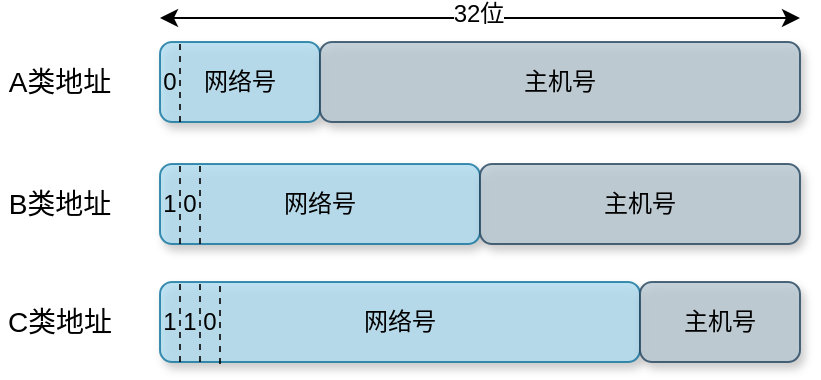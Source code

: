 <mxfile version="12.5.3" type="device" pages="7"><diagram id="oUOkNL2PF5-xgxX_FytV" name="分类的IP地址表示法"><mxGraphModel dx="1024" dy="632" grid="1" gridSize="10" guides="1" tooltips="1" connect="1" arrows="1" fold="1" page="1" pageScale="1" pageWidth="827" pageHeight="1169" math="0" shadow="0"><root><mxCell id="0"/><mxCell id="1" parent="0"/><mxCell id="DO-X5XvEf32lQHE6-SH2-2" value="网络号" style="rounded=1;whiteSpace=wrap;html=1;fillColor=#b1ddf0;strokeColor=#10739e;comic=0;glass=0;opacity=80;backgroundOutline=0;snapToPoint=0;shadow=1;" parent="1" vertex="1"><mxGeometry x="240" y="80" width="80" height="40" as="geometry"/></mxCell><mxCell id="DO-X5XvEf32lQHE6-SH2-3" value="主机号" style="rounded=1;whiteSpace=wrap;html=1;fillColor=#bac8d3;strokeColor=#23445d;comic=0;glass=0;shadow=1;opacity=80;backgroundOutline=0;snapToPoint=0;" parent="1" vertex="1"><mxGeometry x="320" y="80" width="240" height="40" as="geometry"/></mxCell><mxCell id="DO-X5XvEf32lQHE6-SH2-4" value="" style="endArrow=classic;startArrow=classic;html=1;" parent="1" edge="1"><mxGeometry width="50" height="50" relative="1" as="geometry"><mxPoint x="240" y="68" as="sourcePoint"/><mxPoint x="560" y="68" as="targetPoint"/></mxGeometry></mxCell><mxCell id="DO-X5XvEf32lQHE6-SH2-5" value="32位" style="text;html=1;align=center;verticalAlign=middle;resizable=0;points=[];labelBackgroundColor=#ffffff;" parent="DO-X5XvEf32lQHE6-SH2-4" vertex="1" connectable="0"><mxGeometry x="-0.072" y="2" relative="1" as="geometry"><mxPoint x="10" as="offset"/></mxGeometry></mxCell><mxCell id="DO-X5XvEf32lQHE6-SH2-7" value="" style="endArrow=none;html=1;entryX=0.25;entryY=0;entryDx=0;entryDy=0;exitX=0.25;exitY=1;exitDx=0;exitDy=0;dashed=1;opacity=80;backgroundOutline=0;snapToPoint=0;comic=0;shadow=0;" parent="1" edge="1"><mxGeometry width="50" height="50" relative="1" as="geometry"><mxPoint x="250" y="120" as="sourcePoint"/><mxPoint x="250" y="80" as="targetPoint"/></mxGeometry></mxCell><mxCell id="DO-X5XvEf32lQHE6-SH2-8" value="0" style="text;html=1;strokeColor=none;fillColor=none;align=center;verticalAlign=middle;whiteSpace=wrap;rounded=0;opacity=80;backgroundOutline=0;snapToPoint=0;comic=0;shadow=1;" parent="1" vertex="1"><mxGeometry x="240" y="90" width="10" height="20" as="geometry"/></mxCell><mxCell id="DO-X5XvEf32lQHE6-SH2-10" value="&lt;font style=&quot;font-size: 14px&quot;&gt;A类地址&lt;/font&gt;" style="text;html=1;strokeColor=none;fillColor=none;align=center;verticalAlign=middle;whiteSpace=wrap;rounded=0;opacity=80;" parent="1" vertex="1"><mxGeometry x="160" y="85" width="60" height="30" as="geometry"/></mxCell><mxCell id="DO-X5XvEf32lQHE6-SH2-11" value="网络号" style="rounded=1;whiteSpace=wrap;html=1;fillColor=#b1ddf0;strokeColor=#10739e;opacity=80;backgroundOutline=0;snapToPoint=0;comic=0;shadow=1;" parent="1" vertex="1"><mxGeometry x="240" y="141" width="160" height="40" as="geometry"/></mxCell><mxCell id="DO-X5XvEf32lQHE6-SH2-12" value="主机号" style="rounded=1;whiteSpace=wrap;html=1;fillColor=#bac8d3;strokeColor=#23445d;opacity=80;backgroundOutline=0;snapToPoint=0;comic=0;shadow=1;" parent="1" vertex="1"><mxGeometry x="400" y="141" width="160" height="40" as="geometry"/></mxCell><mxCell id="DO-X5XvEf32lQHE6-SH2-13" value="" style="endArrow=none;html=1;entryX=0.25;entryY=0;entryDx=0;entryDy=0;exitX=0.25;exitY=1;exitDx=0;exitDy=0;dashed=1;opacity=80;backgroundOutline=0;snapToPoint=0;comic=0;shadow=0;" parent="1" edge="1"><mxGeometry width="50" height="50" relative="1" as="geometry"><mxPoint x="250" y="181" as="sourcePoint"/><mxPoint x="250" y="141" as="targetPoint"/></mxGeometry></mxCell><mxCell id="DO-X5XvEf32lQHE6-SH2-14" value="0" style="text;html=1;strokeColor=none;fillColor=none;align=center;verticalAlign=middle;whiteSpace=wrap;rounded=0;opacity=80;backgroundOutline=0;snapToPoint=0;comic=0;shadow=1;" parent="1" vertex="1"><mxGeometry x="250" y="151" width="10" height="20" as="geometry"/></mxCell><mxCell id="DO-X5XvEf32lQHE6-SH2-15" value="&lt;font style=&quot;font-size: 14px&quot;&gt;B类地址&lt;/font&gt;" style="text;html=1;strokeColor=none;fillColor=none;align=center;verticalAlign=middle;whiteSpace=wrap;rounded=0;opacity=80;" parent="1" vertex="1"><mxGeometry x="160" y="146" width="60" height="30" as="geometry"/></mxCell><mxCell id="DO-X5XvEf32lQHE6-SH2-18" value="" style="endArrow=none;html=1;dashed=1;opacity=80;backgroundOutline=0;snapToPoint=0;comic=0;shadow=0;" parent="1" edge="1"><mxGeometry width="50" height="50" relative="1" as="geometry"><mxPoint x="260" y="181" as="sourcePoint"/><mxPoint x="260" y="141" as="targetPoint"/><Array as="points"><mxPoint x="260" y="141"/></Array></mxGeometry></mxCell><mxCell id="DO-X5XvEf32lQHE6-SH2-21" value="1" style="text;html=1;strokeColor=none;fillColor=none;align=center;verticalAlign=middle;whiteSpace=wrap;rounded=0;opacity=80;backgroundOutline=0;snapToPoint=0;comic=0;shadow=1;" parent="1" vertex="1"><mxGeometry x="240" y="151" width="10" height="20" as="geometry"/></mxCell><mxCell id="DO-X5XvEf32lQHE6-SH2-26" value="网络号" style="rounded=1;whiteSpace=wrap;html=1;fillColor=#b1ddf0;strokeColor=#10739e;opacity=80;backgroundOutline=0;snapToPoint=0;comic=0;shadow=1;" parent="1" vertex="1"><mxGeometry x="240" y="200" width="240" height="40" as="geometry"/></mxCell><mxCell id="DO-X5XvEf32lQHE6-SH2-27" value="主机号" style="rounded=1;whiteSpace=wrap;html=1;fillColor=#bac8d3;strokeColor=#23445d;opacity=80;backgroundOutline=0;snapToPoint=0;comic=0;shadow=1;" parent="1" vertex="1"><mxGeometry x="480" y="200" width="80" height="40" as="geometry"/></mxCell><mxCell id="DO-X5XvEf32lQHE6-SH2-28" value="" style="endArrow=none;html=1;entryX=0.25;entryY=0;entryDx=0;entryDy=0;exitX=0.25;exitY=1;exitDx=0;exitDy=0;dashed=1;opacity=80;backgroundOutline=0;snapToPoint=0;comic=0;shadow=0;" parent="1" edge="1"><mxGeometry width="50" height="50" relative="1" as="geometry"><mxPoint x="250" y="240" as="sourcePoint"/><mxPoint x="250" y="200" as="targetPoint"/></mxGeometry></mxCell><mxCell id="DO-X5XvEf32lQHE6-SH2-29" value="0" style="text;html=1;strokeColor=none;fillColor=none;align=center;verticalAlign=middle;whiteSpace=wrap;rounded=0;opacity=80;backgroundOutline=0;snapToPoint=0;comic=0;shadow=1;" parent="1" vertex="1"><mxGeometry x="260" y="210" width="10" height="20" as="geometry"/></mxCell><mxCell id="DO-X5XvEf32lQHE6-SH2-30" value="&lt;font style=&quot;font-size: 14px&quot;&gt;C类地址&lt;/font&gt;" style="text;html=1;strokeColor=none;fillColor=none;align=center;verticalAlign=middle;whiteSpace=wrap;rounded=0;opacity=80;" parent="1" vertex="1"><mxGeometry x="160" y="205" width="60" height="30" as="geometry"/></mxCell><mxCell id="DO-X5XvEf32lQHE6-SH2-31" value="" style="endArrow=none;html=1;dashed=1;opacity=80;backgroundOutline=0;snapToPoint=0;comic=0;shadow=0;" parent="1" edge="1"><mxGeometry width="50" height="50" relative="1" as="geometry"><mxPoint x="260" y="240" as="sourcePoint"/><mxPoint x="260" y="200" as="targetPoint"/><Array as="points"><mxPoint x="260" y="200"/></Array></mxGeometry></mxCell><mxCell id="DO-X5XvEf32lQHE6-SH2-32" value="1" style="text;html=1;strokeColor=none;fillColor=none;align=center;verticalAlign=middle;whiteSpace=wrap;rounded=0;opacity=80;backgroundOutline=0;snapToPoint=0;comic=0;shadow=1;" parent="1" vertex="1"><mxGeometry x="240" y="210" width="10" height="20" as="geometry"/></mxCell><mxCell id="DO-X5XvEf32lQHE6-SH2-36" value="" style="endArrow=none;html=1;dashed=1;opacity=80;backgroundOutline=0;snapToPoint=0;comic=0;shadow=0;" parent="1" edge="1"><mxGeometry width="50" height="50" relative="1" as="geometry"><mxPoint x="270" y="241" as="sourcePoint"/><mxPoint x="270" y="201" as="targetPoint"/><Array as="points"><mxPoint x="270" y="201"/></Array></mxGeometry></mxCell><mxCell id="DO-X5XvEf32lQHE6-SH2-38" value="1" style="text;html=1;strokeColor=none;fillColor=none;align=center;verticalAlign=middle;whiteSpace=wrap;rounded=0;opacity=80;backgroundOutline=0;snapToPoint=0;comic=0;shadow=1;" parent="1" vertex="1"><mxGeometry x="250" y="210" width="10" height="20" as="geometry"/></mxCell></root></mxGraphModel></diagram><diagram id="fsANjnfKZYfr2Uc7CV9_" name="点分十进制"><mxGraphModel dx="1038" dy="647" grid="1" gridSize="10" guides="1" tooltips="1" connect="1" arrows="1" fold="1" page="1" pageScale="1" pageWidth="827" pageHeight="1169" math="0" shadow="0"><root><mxCell id="ni8KAxHxFP4oDaKUi0_8-0"/><mxCell id="ni8KAxHxFP4oDaKUi0_8-1" parent="ni8KAxHxFP4oDaKUi0_8-0"/><mxCell id="ni8KAxHxFP4oDaKUi0_8-2" value="" style="rounded=1;whiteSpace=wrap;html=1;shadow=1;glass=0;comic=0;strokeColor=none;fillColor=#35D4A4;opacity=80;" parent="ni8KAxHxFP4oDaKUi0_8-1" vertex="1"><mxGeometry x="240" y="80" width="320" height="40" as="geometry"/></mxCell><mxCell id="ni8KAxHxFP4oDaKUi0_8-3" value="&lt;div&gt;&lt;span&gt;&lt;font style=&quot;font-size: 18px&quot;&gt;10000000000010110000001100011111&lt;/font&gt;&lt;/span&gt;&lt;/div&gt;" style="text;html=1;strokeColor=none;fillColor=none;align=center;verticalAlign=middle;whiteSpace=wrap;rounded=0;shadow=1;glass=0;comic=0;opacity=80;" parent="ni8KAxHxFP4oDaKUi0_8-1" vertex="1"><mxGeometry x="245" y="90" width="310" height="20" as="geometry"/></mxCell><mxCell id="ni8KAxHxFP4oDaKUi0_8-6" value="" style="rounded=1;whiteSpace=wrap;html=1;shadow=1;glass=0;comic=0;strokeColor=none;fillColor=#b1ddf0;opacity=80;" parent="ni8KAxHxFP4oDaKUi0_8-1" vertex="1"><mxGeometry x="240" y="140" width="80" height="40" as="geometry"/></mxCell><mxCell id="ni8KAxHxFP4oDaKUi0_8-7" value="" style="rounded=1;whiteSpace=wrap;html=1;shadow=1;glass=0;comic=0;strokeColor=none;fillColor=#b1ddf0;opacity=80;" parent="ni8KAxHxFP4oDaKUi0_8-1" vertex="1"><mxGeometry x="320" y="140" width="80" height="40" as="geometry"/></mxCell><mxCell id="ni8KAxHxFP4oDaKUi0_8-8" value="" style="rounded=1;whiteSpace=wrap;html=1;shadow=1;glass=0;comic=0;strokeColor=none;fillColor=#b1ddf0;opacity=80;" parent="ni8KAxHxFP4oDaKUi0_8-1" vertex="1"><mxGeometry x="400" y="140" width="80" height="40" as="geometry"/></mxCell><mxCell id="ni8KAxHxFP4oDaKUi0_8-9" value="" style="rounded=1;whiteSpace=wrap;html=1;shadow=1;glass=0;comic=0;strokeColor=none;fillColor=#b1ddf0;opacity=80;" parent="ni8KAxHxFP4oDaKUi0_8-1" vertex="1"><mxGeometry x="480" y="140" width="80" height="40" as="geometry"/></mxCell><mxCell id="ni8KAxHxFP4oDaKUi0_8-10" value="&lt;div&gt;&lt;span&gt;&lt;font style=&quot;font-size: 18px&quot;&gt;10000000&lt;/font&gt;&lt;/span&gt;&lt;/div&gt;" style="text;html=1;strokeColor=none;fillColor=none;align=center;verticalAlign=middle;whiteSpace=wrap;rounded=0;shadow=1;glass=0;comic=0;opacity=80;" parent="ni8KAxHxFP4oDaKUi0_8-1" vertex="1"><mxGeometry x="240" y="150" width="80" height="20" as="geometry"/></mxCell><mxCell id="ni8KAxHxFP4oDaKUi0_8-11" value="&lt;div&gt;&lt;span&gt;&lt;font style=&quot;font-size: 18px&quot;&gt;00000011&lt;/font&gt;&lt;/span&gt;&lt;/div&gt;" style="text;html=1;strokeColor=none;fillColor=none;align=center;verticalAlign=middle;whiteSpace=wrap;rounded=0;shadow=1;glass=0;comic=0;opacity=80;" parent="ni8KAxHxFP4oDaKUi0_8-1" vertex="1"><mxGeometry x="400" y="150" width="80" height="20" as="geometry"/></mxCell><mxCell id="ni8KAxHxFP4oDaKUi0_8-13" value="&lt;div&gt;&lt;span&gt;&lt;font style=&quot;font-size: 18px&quot;&gt;00001011&lt;/font&gt;&lt;/span&gt;&lt;/div&gt;" style="text;html=1;strokeColor=none;fillColor=none;align=center;verticalAlign=middle;whiteSpace=wrap;rounded=0;shadow=1;glass=0;comic=0;opacity=80;" parent="ni8KAxHxFP4oDaKUi0_8-1" vertex="1"><mxGeometry x="319" y="150" width="81" height="20" as="geometry"/></mxCell><mxCell id="ni8KAxHxFP4oDaKUi0_8-14" value="&lt;div&gt;&lt;span&gt;&lt;font style=&quot;font-size: 18px&quot;&gt;100011111&lt;/font&gt;&lt;/span&gt;&lt;/div&gt;" style="text;html=1;strokeColor=none;fillColor=none;align=center;verticalAlign=middle;whiteSpace=wrap;rounded=0;shadow=1;glass=0;comic=0;opacity=80;" parent="ni8KAxHxFP4oDaKUi0_8-1" vertex="1"><mxGeometry x="480" y="150" width="80" height="20" as="geometry"/></mxCell><mxCell id="ni8KAxHxFP4oDaKUi0_8-43" style="rounded=0;comic=0;orthogonalLoop=1;jettySize=auto;html=1;exitX=0.5;exitY=1;exitDx=0;exitDy=0;entryX=0;entryY=0;entryDx=0;entryDy=0;shadow=0;startArrow=none;startFill=0;opacity=80;" parent="ni8KAxHxFP4oDaKUi0_8-1" source="ni8KAxHxFP4oDaKUi0_8-32" target="ni8KAxHxFP4oDaKUi0_8-41" edge="1"><mxGeometry relative="1" as="geometry"/></mxCell><mxCell id="ni8KAxHxFP4oDaKUi0_8-32" value="&lt;font style=&quot;font-size: 16px&quot;&gt;128&lt;/font&gt;" style="text;html=1;strokeColor=none;fillColor=none;align=center;verticalAlign=middle;whiteSpace=wrap;rounded=0;shadow=1;glass=0;comic=0;opacity=80;" parent="ni8KAxHxFP4oDaKUi0_8-1" vertex="1"><mxGeometry x="260" y="200" width="40" height="20" as="geometry"/></mxCell><mxCell id="ni8KAxHxFP4oDaKUi0_8-44" style="edgeStyle=none;rounded=0;comic=0;orthogonalLoop=1;jettySize=auto;html=1;exitX=0.5;exitY=1;exitDx=0;exitDy=0;entryX=0.5;entryY=0;entryDx=0;entryDy=0;shadow=0;startArrow=none;startFill=0;opacity=80;" parent="ni8KAxHxFP4oDaKUi0_8-1" source="ni8KAxHxFP4oDaKUi0_8-33" target="ni8KAxHxFP4oDaKUi0_8-41" edge="1"><mxGeometry relative="1" as="geometry"/></mxCell><mxCell id="ni8KAxHxFP4oDaKUi0_8-33" value="&lt;span style=&quot;font-size: 16px&quot;&gt;11&lt;/span&gt;" style="text;html=1;strokeColor=none;fillColor=none;align=center;verticalAlign=middle;whiteSpace=wrap;rounded=0;shadow=1;glass=0;comic=0;opacity=80;" parent="ni8KAxHxFP4oDaKUi0_8-1" vertex="1"><mxGeometry x="339.5" y="200" width="40" height="20" as="geometry"/></mxCell><mxCell id="ni8KAxHxFP4oDaKUi0_8-45" style="edgeStyle=none;rounded=0;comic=0;orthogonalLoop=1;jettySize=auto;html=1;exitX=0.5;exitY=1;exitDx=0;exitDy=0;entryX=0.619;entryY=-0.003;entryDx=0;entryDy=0;entryPerimeter=0;shadow=0;startArrow=none;startFill=0;opacity=80;" parent="ni8KAxHxFP4oDaKUi0_8-1" source="ni8KAxHxFP4oDaKUi0_8-34" target="ni8KAxHxFP4oDaKUi0_8-41" edge="1"><mxGeometry relative="1" as="geometry"/></mxCell><mxCell id="ni8KAxHxFP4oDaKUi0_8-34" value="&lt;span style=&quot;font-size: 16px&quot;&gt;3&lt;/span&gt;" style="text;html=1;strokeColor=none;fillColor=none;align=center;verticalAlign=middle;whiteSpace=wrap;rounded=0;shadow=1;glass=0;comic=0;opacity=80;" parent="ni8KAxHxFP4oDaKUi0_8-1" vertex="1"><mxGeometry x="420" y="200" width="40" height="20" as="geometry"/></mxCell><mxCell id="ni8KAxHxFP4oDaKUi0_8-46" style="edgeStyle=none;rounded=0;comic=0;orthogonalLoop=1;jettySize=auto;html=1;exitX=0.5;exitY=1;exitDx=0;exitDy=0;entryX=1;entryY=0;entryDx=0;entryDy=0;shadow=0;startArrow=none;startFill=0;opacity=80;" parent="ni8KAxHxFP4oDaKUi0_8-1" source="ni8KAxHxFP4oDaKUi0_8-35" target="ni8KAxHxFP4oDaKUi0_8-41" edge="1"><mxGeometry relative="1" as="geometry"/></mxCell><mxCell id="ni8KAxHxFP4oDaKUi0_8-35" value="&lt;span style=&quot;font-size: 16px&quot;&gt;31&lt;/span&gt;" style="text;html=1;strokeColor=none;fillColor=none;align=center;verticalAlign=middle;whiteSpace=wrap;rounded=0;shadow=1;glass=0;comic=0;opacity=80;" parent="ni8KAxHxFP4oDaKUi0_8-1" vertex="1"><mxGeometry x="500" y="200" width="40" height="20" as="geometry"/></mxCell><mxCell id="ni8KAxHxFP4oDaKUi0_8-38" value="机器中存放的IP地址是连续的二进制代码" style="text;html=1;strokeColor=none;fillColor=none;align=center;verticalAlign=middle;whiteSpace=wrap;rounded=0;shadow=1;glass=0;comic=0;opacity=80;" parent="ni8KAxHxFP4oDaKUi0_8-1" vertex="1"><mxGeometry x="10.0" y="100" width="220" as="geometry"/></mxCell><mxCell id="ni8KAxHxFP4oDaKUi0_8-39" value="每隔8位插入一个空格能提高可读性" style="text;html=1;strokeColor=none;fillColor=none;align=center;verticalAlign=middle;whiteSpace=wrap;rounded=0;shadow=1;glass=0;comic=0;opacity=80;" parent="ni8KAxHxFP4oDaKUi0_8-1" vertex="1"><mxGeometry x="10.0" y="160" width="220" as="geometry"/></mxCell><mxCell id="ni8KAxHxFP4oDaKUi0_8-40" value="把8位的二进制转化为十进制" style="text;html=1;strokeColor=none;fillColor=none;align=center;verticalAlign=middle;whiteSpace=wrap;rounded=0;shadow=1;glass=0;comic=0;opacity=80;" parent="ni8KAxHxFP4oDaKUi0_8-1" vertex="1"><mxGeometry x="10.0" y="210" width="220" as="geometry"/></mxCell><mxCell id="ni8KAxHxFP4oDaKUi0_8-41" value="&lt;font style=&quot;font-size: 16px&quot;&gt;128.11.1.31&lt;/font&gt;" style="text;html=1;strokeColor=none;fillColor=#FFD173;align=center;verticalAlign=middle;whiteSpace=wrap;rounded=1;shadow=1;glass=0;comic=0;opacity=80;" parent="ni8KAxHxFP4oDaKUi0_8-1" vertex="1"><mxGeometry x="329.5" y="250" width="130.5" height="30" as="geometry"/></mxCell><mxCell id="ni8KAxHxFP4oDaKUi0_8-47" value="为了便于使用，采用点分十进制计法" style="text;html=1;strokeColor=none;fillColor=none;align=center;verticalAlign=middle;whiteSpace=wrap;rounded=0;shadow=1;glass=0;comic=0;opacity=80;" parent="ni8KAxHxFP4oDaKUi0_8-1" vertex="1"><mxGeometry x="10.0" y="265" width="220" as="geometry"/></mxCell></root></mxGraphModel></diagram><diagram id="eFoxWsWEOYA1eZsGnZMD" name="子网划分外部图"><mxGraphModel dx="1038" dy="647" grid="1" gridSize="10" guides="1" tooltips="1" connect="1" arrows="1" fold="1" page="1" pageScale="1" pageWidth="827" pageHeight="1169" math="0" shadow="0"><root><mxCell id="kbyXYI2XBJtdeiGtKbJc-0"/><mxCell id="kbyXYI2XBJtdeiGtKbJc-1" parent="kbyXYI2XBJtdeiGtKbJc-0"/><mxCell id="c4UXHx0r5Vh1EVau55YS-15" style="edgeStyle=none;rounded=0;orthogonalLoop=1;jettySize=auto;html=1;exitX=0.25;exitY=0.25;exitDx=0;exitDy=0;exitPerimeter=0;endArrow=none;endFill=0;strokeWidth=1;" edge="1" parent="kbyXYI2XBJtdeiGtKbJc-1" source="c4UXHx0r5Vh1EVau55YS-0" target="c4UXHx0r5Vh1EVau55YS-14"><mxGeometry relative="1" as="geometry"/></mxCell><mxCell id="c4UXHx0r5Vh1EVau55YS-17" style="edgeStyle=none;rounded=0;orthogonalLoop=1;jettySize=auto;html=1;exitX=0.4;exitY=0.1;exitDx=0;exitDy=0;exitPerimeter=0;endArrow=none;endFill=0;strokeWidth=1;" edge="1" parent="kbyXYI2XBJtdeiGtKbJc-1" source="c4UXHx0r5Vh1EVau55YS-0" target="c4UXHx0r5Vh1EVau55YS-16"><mxGeometry relative="1" as="geometry"/></mxCell><mxCell id="c4UXHx0r5Vh1EVau55YS-20" style="edgeStyle=none;rounded=0;orthogonalLoop=1;jettySize=auto;html=1;exitX=0.88;exitY=0.25;exitDx=0;exitDy=0;exitPerimeter=0;endArrow=none;endFill=0;strokeWidth=1;" edge="1" parent="kbyXYI2XBJtdeiGtKbJc-1" source="c4UXHx0r5Vh1EVau55YS-0" target="c4UXHx0r5Vh1EVau55YS-18"><mxGeometry relative="1" as="geometry"/></mxCell><mxCell id="c4UXHx0r5Vh1EVau55YS-21" style="edgeStyle=none;rounded=0;orthogonalLoop=1;jettySize=auto;html=1;exitX=0.875;exitY=0.5;exitDx=0;exitDy=0;exitPerimeter=0;endArrow=none;endFill=0;strokeWidth=1;" edge="1" parent="kbyXYI2XBJtdeiGtKbJc-1" source="c4UXHx0r5Vh1EVau55YS-0" target="c4UXHx0r5Vh1EVau55YS-19"><mxGeometry relative="1" as="geometry"/></mxCell><mxCell id="c4UXHx0r5Vh1EVau55YS-26" style="edgeStyle=none;rounded=0;orthogonalLoop=1;jettySize=auto;html=1;exitX=0.55;exitY=0.95;exitDx=0;exitDy=0;exitPerimeter=0;endArrow=none;endFill=0;strokeWidth=1;" edge="1" parent="kbyXYI2XBJtdeiGtKbJc-1" source="c4UXHx0r5Vh1EVau55YS-0" target="c4UXHx0r5Vh1EVau55YS-22"><mxGeometry relative="1" as="geometry"/></mxCell><mxCell id="c4UXHx0r5Vh1EVau55YS-27" style="edgeStyle=none;rounded=0;orthogonalLoop=1;jettySize=auto;html=1;exitX=0.8;exitY=0.8;exitDx=0;exitDy=0;exitPerimeter=0;endArrow=none;endFill=0;strokeWidth=1;" edge="1" parent="kbyXYI2XBJtdeiGtKbJc-1" source="c4UXHx0r5Vh1EVau55YS-0" target="c4UXHx0r5Vh1EVau55YS-23"><mxGeometry relative="1" as="geometry"/></mxCell><mxCell id="c4UXHx0r5Vh1EVau55YS-0" value="网络&lt;br&gt;145.13.0.0" style="ellipse;shape=cloud;whiteSpace=wrap;html=1;strokeColor=none;fillColor=#7EA6E0;opacity=50;shadow=1;" vertex="1" parent="kbyXYI2XBJtdeiGtKbJc-1"><mxGeometry x="275" y="70" width="400" height="240" as="geometry"/></mxCell><mxCell id="c4UXHx0r5Vh1EVau55YS-5" style="rounded=0;orthogonalLoop=1;jettySize=auto;html=1;endArrow=none;endFill=0;strokeWidth=2;" edge="1" parent="kbyXYI2XBJtdeiGtKbJc-1"><mxGeometry relative="1" as="geometry"><mxPoint x="162" y="150" as="targetPoint"/><mxPoint x="242" y="210" as="sourcePoint"/></mxGeometry></mxCell><mxCell id="c4UXHx0r5Vh1EVau55YS-2" value="R1" style="image;html=1;labelBackgroundColor=#ffffff;image=img/lib/clip_art/networking/Router_Icon_128x128.png;shadow=1;fillColor=#7EA6E0;opacity=60;" vertex="1" parent="kbyXYI2XBJtdeiGtKbJc-1"><mxGeometry x="242" y="210" width="43" height="40" as="geometry"/></mxCell><mxCell id="c4UXHx0r5Vh1EVau55YS-3" value="R2" style="image;html=1;labelBackgroundColor=#ffffff;image=img/lib/clip_art/networking/Router_Icon_128x128.png;shadow=1;fillColor=#7EA6E0;opacity=60;" vertex="1" parent="kbyXYI2XBJtdeiGtKbJc-1"><mxGeometry x="112" y="120" width="43" height="40" as="geometry"/></mxCell><mxCell id="c4UXHx0r5Vh1EVau55YS-8" value="" style="whiteSpace=wrap;html=1;shape=mxgraph.basic.oval_callout;shadow=1;fillColor=#FFD173;opacity=70;rotation=-179;strokeColor=none;" vertex="1" parent="kbyXYI2XBJtdeiGtKbJc-1"><mxGeometry x="95" y="220" width="140" height="50" as="geometry"/></mxCell><mxCell id="c4UXHx0r5Vh1EVau55YS-10" value="所有到网络145.13.0.0&lt;br&gt;的分组均到此路由器" style="text;html=1;strokeColor=none;fillColor=none;align=center;verticalAlign=middle;whiteSpace=wrap;rounded=0;shadow=1;opacity=70;" vertex="1" parent="kbyXYI2XBJtdeiGtKbJc-1"><mxGeometry x="100" y="240" width="130" height="20" as="geometry"/></mxCell><mxCell id="c4UXHx0r5Vh1EVau55YS-12" value="&lt;font style=&quot;font-size: 17px&quot;&gt;一个B类网络145.13.0.0&lt;/font&gt;" style="text;html=1;strokeColor=none;fillColor=none;align=center;verticalAlign=middle;whiteSpace=wrap;rounded=0;shadow=1;opacity=70;" vertex="1" parent="kbyXYI2XBJtdeiGtKbJc-1"><mxGeometry x="255" y="380" width="200" height="20" as="geometry"/></mxCell><mxCell id="c4UXHx0r5Vh1EVau55YS-14" value="145.13.3.10" style="points=[];aspect=fixed;html=1;align=center;shadow=0;dashed=0;image;image=img/lib/allied_telesis/computer_and_terminals/Personal_Computer_with_Server.svg;fillColor=#FFD173;opacity=70;" vertex="1" parent="kbyXYI2XBJtdeiGtKbJc-1"><mxGeometry x="332" y="50" width="40" height="40" as="geometry"/></mxCell><mxCell id="c4UXHx0r5Vh1EVau55YS-16" value="145.13.3.11" style="points=[];aspect=fixed;html=1;align=center;shadow=0;dashed=0;image;image=img/lib/allied_telesis/computer_and_terminals/Personal_Computer_with_Server.svg;fillColor=#FFD173;opacity=70;" vertex="1" parent="kbyXYI2XBJtdeiGtKbJc-1"><mxGeometry x="422" y="20" width="40" height="40" as="geometry"/></mxCell><mxCell id="c4UXHx0r5Vh1EVau55YS-18" value="145.13.7.34" style="points=[];aspect=fixed;html=1;align=center;shadow=0;dashed=0;image;image=img/lib/allied_telesis/computer_and_terminals/Personal_Computer_with_Server.svg;fillColor=#FFD173;opacity=70;" vertex="1" parent="kbyXYI2XBJtdeiGtKbJc-1"><mxGeometry x="635" y="60" width="40" height="40" as="geometry"/></mxCell><mxCell id="c4UXHx0r5Vh1EVau55YS-19" value="145.13.7.35" style="points=[];aspect=fixed;html=1;align=center;shadow=0;dashed=0;image;image=img/lib/allied_telesis/computer_and_terminals/Personal_Computer_with_Server.svg;fillColor=#FFD173;opacity=70;" vertex="1" parent="kbyXYI2XBJtdeiGtKbJc-1"><mxGeometry x="692" y="140" width="40" height="40" as="geometry"/></mxCell><mxCell id="c4UXHx0r5Vh1EVau55YS-22" value="145.13.21.9" style="points=[];aspect=fixed;html=1;align=center;shadow=0;dashed=0;image;image=img/lib/allied_telesis/computer_and_terminals/Personal_Computer_with_Server.svg;fillColor=#FFD173;opacity=70;" vertex="1" parent="kbyXYI2XBJtdeiGtKbJc-1"><mxGeometry x="532" y="320" width="40" height="40" as="geometry"/></mxCell><mxCell id="c4UXHx0r5Vh1EVau55YS-23" value="145.13.21.8" style="points=[];aspect=fixed;html=1;align=center;shadow=0;dashed=0;image;image=img/lib/allied_telesis/computer_and_terminals/Personal_Computer_with_Server.svg;fillColor=#FFD173;opacity=70;" vertex="1" parent="kbyXYI2XBJtdeiGtKbJc-1"><mxGeometry x="635" y="290" width="40" height="40" as="geometry"/></mxCell></root></mxGraphModel></diagram><diagram id="exBj6v76bmasCo0sue3D" name="子网划分内部图"><mxGraphModel dx="1038" dy="647" grid="1" gridSize="10" guides="1" tooltips="1" connect="1" arrows="1" fold="1" page="1" pageScale="1" pageWidth="827" pageHeight="1169" math="0" shadow="0"><root><mxCell id="ZzR4toCR83Fj-3z30zES-0"/><mxCell id="ZzR4toCR83Fj-3z30zES-1" parent="ZzR4toCR83Fj-3z30zES-0"/><mxCell id="qOBpvMdqjgctxgsuCJ-M-4" value="" style="rounded=1;whiteSpace=wrap;html=1;shadow=0;fillColor=none;strokeColor=#000000;comic=1;" vertex="1" parent="ZzR4toCR83Fj-3z30zES-1"><mxGeometry x="246" y="26.25" width="408" height="402.5" as="geometry"/></mxCell><mxCell id="ZzR4toCR83Fj-3z30zES-9" style="rounded=0;orthogonalLoop=1;jettySize=auto;html=1;endArrow=none;endFill=0;strokeWidth=2;" edge="1" parent="ZzR4toCR83Fj-3z30zES-1"><mxGeometry relative="1" as="geometry"><mxPoint x="162" y="150" as="targetPoint"/><mxPoint x="242" y="210" as="sourcePoint"/></mxGeometry></mxCell><mxCell id="ZzR4toCR83Fj-3z30zES-21" style="edgeStyle=orthogonalEdgeStyle;rounded=0;orthogonalLoop=1;jettySize=auto;html=1;exitX=1;exitY=0.5;exitDx=0;exitDy=0;endArrow=none;endFill=0;strokeWidth=1;" edge="1" parent="ZzR4toCR83Fj-3z30zES-1" source="ZzR4toCR83Fj-3z30zES-10"><mxGeometry relative="1" as="geometry"><mxPoint x="490" y="230" as="targetPoint"/><Array as="points"><mxPoint x="530" y="230"/></Array></mxGeometry></mxCell><mxCell id="ZzR4toCR83Fj-3z30zES-22" style="edgeStyle=orthogonalEdgeStyle;rounded=0;orthogonalLoop=1;jettySize=auto;html=1;exitX=0.5;exitY=0;exitDx=0;exitDy=0;endArrow=none;endFill=0;strokeWidth=1;" edge="1" parent="ZzR4toCR83Fj-3z30zES-1" source="ZzR4toCR83Fj-3z30zES-10"><mxGeometry relative="1" as="geometry"><mxPoint x="420" y="140" as="targetPoint"/><Array as="points"><mxPoint x="264" y="190"/><mxPoint x="420" y="190"/></Array></mxGeometry></mxCell><mxCell id="ZzR4toCR83Fj-3z30zES-25" style="edgeStyle=orthogonalEdgeStyle;rounded=0;orthogonalLoop=1;jettySize=auto;html=1;exitX=0.5;exitY=1;exitDx=0;exitDy=0;endArrow=none;endFill=0;strokeWidth=1;" edge="1" parent="ZzR4toCR83Fj-3z30zES-1" source="ZzR4toCR83Fj-3z30zES-10"><mxGeometry relative="1" as="geometry"><mxPoint x="420" y="320" as="targetPoint"/><Array as="points"><mxPoint x="264" y="270"/><mxPoint x="420" y="270"/><mxPoint x="420" y="320"/></Array></mxGeometry></mxCell><mxCell id="ZzR4toCR83Fj-3z30zES-10" value="R1" style="image;html=1;labelBackgroundColor=#ffffff;image=img/lib/clip_art/networking/Router_Icon_128x128.png;shadow=1;fillColor=#7EA6E0;opacity=60;" vertex="1" parent="ZzR4toCR83Fj-3z30zES-1"><mxGeometry x="242" y="210" width="43" height="40" as="geometry"/></mxCell><mxCell id="ZzR4toCR83Fj-3z30zES-11" value="R2" style="image;html=1;labelBackgroundColor=#ffffff;image=img/lib/clip_art/networking/Router_Icon_128x128.png;shadow=1;fillColor=#7EA6E0;opacity=60;" vertex="1" parent="ZzR4toCR83Fj-3z30zES-1"><mxGeometry x="112" y="120" width="43" height="40" as="geometry"/></mxCell><mxCell id="ZzR4toCR83Fj-3z30zES-12" value="" style="whiteSpace=wrap;html=1;shape=mxgraph.basic.oval_callout;shadow=1;fillColor=#FFD173;opacity=70;rotation=-179;strokeColor=none;" vertex="1" parent="ZzR4toCR83Fj-3z30zES-1"><mxGeometry x="95" y="220" width="140" height="50" as="geometry"/></mxCell><mxCell id="ZzR4toCR83Fj-3z30zES-13" value="所有到网络145.13.0.0&lt;br&gt;的分组均到此路由器" style="text;html=1;strokeColor=none;fillColor=none;align=center;verticalAlign=middle;whiteSpace=wrap;rounded=0;shadow=1;opacity=70;" vertex="1" parent="ZzR4toCR83Fj-3z30zES-1"><mxGeometry x="100" y="240" width="130" height="20" as="geometry"/></mxCell><mxCell id="ZzR4toCR83Fj-3z30zES-14" value="&lt;font style=&quot;font-size: 17px&quot;&gt;一个B类网络145.13.0.0，划分为三个子网，但对外还是一个网络&lt;/font&gt;" style="text;html=1;strokeColor=none;fillColor=none;align=center;verticalAlign=middle;whiteSpace=wrap;rounded=0;shadow=1;opacity=70;" vertex="1" parent="ZzR4toCR83Fj-3z30zES-1"><mxGeometry x="130" y="460" width="538" height="30" as="geometry"/></mxCell><mxCell id="ZzR4toCR83Fj-3z30zES-15" value="145.13.3.10" style="points=[];aspect=fixed;html=1;align=center;shadow=0;dashed=0;image;image=img/lib/allied_telesis/computer_and_terminals/Personal_Computer_with_Server.svg;fillColor=#FFD173;opacity=70;" vertex="1" parent="ZzR4toCR83Fj-3z30zES-1"><mxGeometry x="342" y="40" width="40" height="40" as="geometry"/></mxCell><mxCell id="ZzR4toCR83Fj-3z30zES-16" value="145.13.3.11" style="points=[];aspect=fixed;html=1;align=center;shadow=0;dashed=0;image;image=img/lib/allied_telesis/computer_and_terminals/Personal_Computer_with_Server.svg;fillColor=#FFD173;opacity=70;" vertex="1" parent="ZzR4toCR83Fj-3z30zES-1"><mxGeometry x="430" y="40" width="40" height="40" as="geometry"/></mxCell><mxCell id="ZzR4toCR83Fj-3z30zES-17" value="145.13.7.34" style="points=[];aspect=fixed;html=1;align=center;shadow=0;dashed=0;image;image=img/lib/allied_telesis/computer_and_terminals/Personal_Computer_with_Server.svg;fillColor=#FFD173;opacity=70;" vertex="1" parent="ZzR4toCR83Fj-3z30zES-1"><mxGeometry x="580" y="160" width="40" height="40" as="geometry"/></mxCell><mxCell id="ZzR4toCR83Fj-3z30zES-18" value="145.13.7.35" style="points=[];aspect=fixed;html=1;align=center;shadow=0;dashed=0;image;image=img/lib/allied_telesis/computer_and_terminals/Personal_Computer_with_Server.svg;fillColor=#FFD173;opacity=70;" vertex="1" parent="ZzR4toCR83Fj-3z30zES-1"><mxGeometry x="580" y="240" width="40" height="40" as="geometry"/></mxCell><mxCell id="ZzR4toCR83Fj-3z30zES-19" value="145.13.21.9" style="points=[];aspect=fixed;html=1;align=center;shadow=0;dashed=0;image;image=img/lib/allied_telesis/computer_and_terminals/Personal_Computer_with_Server.svg;fillColor=#FFD173;opacity=70;" vertex="1" parent="ZzR4toCR83Fj-3z30zES-1"><mxGeometry x="342" y="360" width="40" height="40" as="geometry"/></mxCell><mxCell id="ZzR4toCR83Fj-3z30zES-20" value="145.13.21.8" style="points=[];aspect=fixed;html=1;align=center;shadow=0;dashed=0;image;image=img/lib/allied_telesis/computer_and_terminals/Personal_Computer_with_Server.svg;fillColor=#FFD173;opacity=70;" vertex="1" parent="ZzR4toCR83Fj-3z30zES-1"><mxGeometry x="462" y="360" width="40" height="40" as="geometry"/></mxCell><mxCell id="ZzR4toCR83Fj-3z30zES-23" value="" style="endArrow=none;html=1;strokeWidth=1;" edge="1" parent="ZzR4toCR83Fj-3z30zES-1"><mxGeometry width="50" height="50" relative="1" as="geometry"><mxPoint x="343" y="139" as="sourcePoint"/><mxPoint x="483" y="139" as="targetPoint"/></mxGeometry></mxCell><mxCell id="ZzR4toCR83Fj-3z30zES-26" value="" style="endArrow=none;html=1;strokeWidth=1;" edge="1" parent="ZzR4toCR83Fj-3z30zES-1"><mxGeometry width="50" height="50" relative="1" as="geometry"><mxPoint x="350" y="320" as="sourcePoint"/><mxPoint x="490" y="320" as="targetPoint"/></mxGeometry></mxCell><mxCell id="ZzR4toCR83Fj-3z30zES-27" value="" style="endArrow=none;html=1;strokeWidth=1;" edge="1" parent="ZzR4toCR83Fj-3z30zES-1"><mxGeometry width="50" height="50" relative="1" as="geometry"><mxPoint x="530" y="290" as="sourcePoint"/><mxPoint x="530" y="160" as="targetPoint"/><Array as="points"/></mxGeometry></mxCell><mxCell id="ZzR4toCR83Fj-3z30zES-28" value="" style="endArrow=none;html=1;strokeWidth=1;" edge="1" parent="ZzR4toCR83Fj-3z30zES-1"><mxGeometry width="50" height="50" relative="1" as="geometry"><mxPoint x="530" y="190" as="sourcePoint"/><mxPoint x="580" y="190" as="targetPoint"/></mxGeometry></mxCell><mxCell id="ZzR4toCR83Fj-3z30zES-29" value="" style="endArrow=none;html=1;strokeWidth=1;" edge="1" parent="ZzR4toCR83Fj-3z30zES-1"><mxGeometry width="50" height="50" relative="1" as="geometry"><mxPoint x="530" y="270" as="sourcePoint"/><mxPoint x="580" y="270" as="targetPoint"/></mxGeometry></mxCell><mxCell id="ZzR4toCR83Fj-3z30zES-30" value="" style="endArrow=none;html=1;strokeWidth=1;" edge="1" parent="ZzR4toCR83Fj-3z30zES-1"><mxGeometry width="50" height="50" relative="1" as="geometry"><mxPoint x="361.5" y="360" as="sourcePoint"/><mxPoint x="361.5" y="320" as="targetPoint"/></mxGeometry></mxCell><mxCell id="ZzR4toCR83Fj-3z30zES-31" value="" style="endArrow=none;html=1;strokeWidth=1;" edge="1" parent="ZzR4toCR83Fj-3z30zES-1"><mxGeometry width="50" height="50" relative="1" as="geometry"><mxPoint x="479.5" y="360" as="sourcePoint"/><mxPoint x="479.5" y="320" as="targetPoint"/></mxGeometry></mxCell><mxCell id="ZzR4toCR83Fj-3z30zES-33" value="" style="endArrow=none;html=1;strokeWidth=1;" edge="1" parent="ZzR4toCR83Fj-3z30zES-1"><mxGeometry width="50" height="50" relative="1" as="geometry"><mxPoint x="361.5" y="140" as="sourcePoint"/><mxPoint x="361.5" y="100" as="targetPoint"/></mxGeometry></mxCell><mxCell id="ZzR4toCR83Fj-3z30zES-34" value="" style="endArrow=none;html=1;strokeWidth=1;" edge="1" parent="ZzR4toCR83Fj-3z30zES-1"><mxGeometry width="50" height="50" relative="1" as="geometry"><mxPoint x="462" y="140" as="sourcePoint"/><mxPoint x="462" y="100" as="targetPoint"/></mxGeometry></mxCell><mxCell id="qOBpvMdqjgctxgsuCJ-M-0" value="" style="ellipse;shape=cloud;whiteSpace=wrap;html=1;strokeColor=none;fillColor=#7EA6E0;opacity=30;shadow=1;" vertex="1" parent="ZzR4toCR83Fj-3z30zES-1"><mxGeometry x="330" y="17.5" width="158" height="120" as="geometry"/></mxCell><mxCell id="qOBpvMdqjgctxgsuCJ-M-1" value="" style="ellipse;shape=cloud;whiteSpace=wrap;html=1;strokeColor=none;fillColor=#7EA6E0;opacity=30;shadow=1;" vertex="1" parent="ZzR4toCR83Fj-3z30zES-1"><mxGeometry x="480" y="152.5" width="170" height="155" as="geometry"/></mxCell><mxCell id="qOBpvMdqjgctxgsuCJ-M-2" value="" style="ellipse;shape=cloud;whiteSpace=wrap;html=1;strokeColor=none;fillColor=#7EA6E0;opacity=30;shadow=1;" vertex="1" parent="ZzR4toCR83Fj-3z30zES-1"><mxGeometry x="330" y="290" width="194" height="140" as="geometry"/></mxCell></root></mxGraphModel></diagram><diagram id="JkZ-pToYgoEGQ-jPFJga" name="子网掩码"><mxGraphModel dx="1038" dy="647" grid="1" gridSize="10" guides="1" tooltips="1" connect="1" arrows="1" fold="1" page="1" pageScale="1" pageWidth="827" pageHeight="1169" math="0" shadow="0"><root><mxCell id="3QkAYtsWeMRRGgt9YA89-0"/><mxCell id="3QkAYtsWeMRRGgt9YA89-1" parent="3QkAYtsWeMRRGgt9YA89-0"/><mxCell id="1AK9jFoVCpneolzXupbt-0" value="" style="rounded=1;whiteSpace=wrap;html=1;shadow=1;glass=0;comic=0;strokeColor=none;fillColor=#35D4A4;opacity=80;" vertex="1" parent="3QkAYtsWeMRRGgt9YA89-1"><mxGeometry x="358" y="80" width="162" height="40" as="geometry"/></mxCell><mxCell id="1AK9jFoVCpneolzXupbt-18" value="两级IP地址" style="text;html=1;strokeColor=none;fillColor=none;align=center;verticalAlign=middle;whiteSpace=wrap;rounded=0;shadow=1;glass=0;comic=0;opacity=80;" vertex="1" parent="3QkAYtsWeMRRGgt9YA89-1"><mxGeometry x="220" y="40" width="108" as="geometry"/></mxCell><mxCell id="1AK9jFoVCpneolzXupbt-23" value="&lt;font style=&quot;font-size: 14px&quot;&gt;IP地址的各个字段和子网掩码&lt;/font&gt;" style="text;html=1;strokeColor=none;fillColor=none;align=center;verticalAlign=middle;whiteSpace=wrap;rounded=0;shadow=1;glass=0;comic=0;opacity=80;" vertex="1" parent="3QkAYtsWeMRRGgt9YA89-1"><mxGeometry x="260" y="320" width="220" as="geometry"/></mxCell><mxCell id="1AK9jFoVCpneolzXupbt-24" value="" style="rounded=1;whiteSpace=wrap;html=1;shadow=1;glass=0;comic=0;strokeColor=none;fillColor=#7EA6E0;opacity=80;" vertex="1" parent="3QkAYtsWeMRRGgt9YA89-1"><mxGeometry x="520" y="80" width="160" height="40" as="geometry"/></mxCell><mxCell id="1AK9jFoVCpneolzXupbt-25" value="" style="rounded=1;whiteSpace=wrap;html=1;shadow=1;glass=0;comic=0;strokeColor=none;fillColor=#35D4A4;opacity=80;" vertex="1" parent="3QkAYtsWeMRRGgt9YA89-1"><mxGeometry x="358" y="20" width="162" height="40" as="geometry"/></mxCell><mxCell id="1AK9jFoVCpneolzXupbt-26" value="" style="rounded=1;whiteSpace=wrap;html=1;shadow=1;glass=0;comic=0;strokeColor=none;fillColor=#7EA6E0;opacity=80;" vertex="1" parent="3QkAYtsWeMRRGgt9YA89-1"><mxGeometry x="520" y="20" width="160" height="40" as="geometry"/></mxCell><mxCell id="1AK9jFoVCpneolzXupbt-28" value="两级IP地址的子网掩码" style="text;html=1;strokeColor=none;fillColor=none;align=center;verticalAlign=middle;whiteSpace=wrap;rounded=0;shadow=1;glass=0;comic=0;opacity=80;" vertex="1" parent="3QkAYtsWeMRRGgt9YA89-1"><mxGeometry x="193" y="100" width="135" as="geometry"/></mxCell><mxCell id="1AK9jFoVCpneolzXupbt-29" value="&lt;span style=&quot;font-size: 16px&quot;&gt;145&lt;/span&gt;" style="text;html=1;strokeColor=none;fillColor=none;align=center;verticalAlign=middle;whiteSpace=wrap;rounded=0;shadow=1;glass=0;comic=0;opacity=80;" vertex="1" parent="3QkAYtsWeMRRGgt9YA89-1"><mxGeometry x="378" y="30" width="40" height="20" as="geometry"/></mxCell><mxCell id="1AK9jFoVCpneolzXupbt-30" value="&lt;span style=&quot;font-size: 16px&quot;&gt;13&lt;/span&gt;" style="text;html=1;strokeColor=none;fillColor=none;align=center;verticalAlign=middle;whiteSpace=wrap;rounded=0;shadow=1;glass=0;comic=0;opacity=80;" vertex="1" parent="3QkAYtsWeMRRGgt9YA89-1"><mxGeometry x="457.5" y="30" width="40" height="20" as="geometry"/></mxCell><mxCell id="1AK9jFoVCpneolzXupbt-31" value="&lt;span style=&quot;font-size: 16px&quot;&gt;3&lt;/span&gt;" style="text;html=1;strokeColor=none;fillColor=none;align=center;verticalAlign=middle;whiteSpace=wrap;rounded=0;shadow=1;glass=0;comic=0;opacity=80;" vertex="1" parent="3QkAYtsWeMRRGgt9YA89-1"><mxGeometry x="538" y="30" width="40" height="20" as="geometry"/></mxCell><mxCell id="1AK9jFoVCpneolzXupbt-32" value="&lt;span style=&quot;font-size: 16px&quot;&gt;10&lt;/span&gt;" style="text;html=1;strokeColor=none;fillColor=none;align=center;verticalAlign=middle;whiteSpace=wrap;rounded=0;shadow=1;glass=0;comic=0;opacity=80;" vertex="1" parent="3QkAYtsWeMRRGgt9YA89-1"><mxGeometry x="618" y="30" width="40" height="20" as="geometry"/></mxCell><mxCell id="1AK9jFoVCpneolzXupbt-33" value="&lt;font style=&quot;font-size: 20px&quot;&gt;1111111111111111&lt;/font&gt;" style="text;html=1;strokeColor=none;fillColor=none;align=center;verticalAlign=middle;whiteSpace=wrap;rounded=0;shadow=1;glass=0;comic=0;opacity=80;" vertex="1" parent="3QkAYtsWeMRRGgt9YA89-1"><mxGeometry x="358" y="90" width="162" height="20" as="geometry"/></mxCell><mxCell id="hB9g5AK-gQsrPqOwemcp-0" value="&lt;font style=&quot;font-size: 18px&quot;&gt;0000000000000000&lt;/font&gt;" style="text;html=1;strokeColor=none;fillColor=none;align=center;verticalAlign=middle;whiteSpace=wrap;rounded=0;shadow=1;glass=0;comic=0;opacity=80;" vertex="1" parent="3QkAYtsWeMRRGgt9YA89-1"><mxGeometry x="529" y="90" width="142" height="20" as="geometry"/></mxCell><mxCell id="hB9g5AK-gQsrPqOwemcp-2" value="" style="rounded=1;whiteSpace=wrap;html=1;shadow=1;glass=0;comic=0;strokeColor=none;fillColor=#35D4A4;opacity=80;" vertex="1" parent="3QkAYtsWeMRRGgt9YA89-1"><mxGeometry x="358" y="170" width="162" height="40" as="geometry"/></mxCell><mxCell id="hB9g5AK-gQsrPqOwemcp-3" value="" style="rounded=1;whiteSpace=wrap;html=1;shadow=1;glass=0;comic=0;strokeColor=none;fillColor=#006D4C;opacity=80;" vertex="1" parent="3QkAYtsWeMRRGgt9YA89-1"><mxGeometry x="520" y="170" width="80" height="40" as="geometry"/></mxCell><mxCell id="hB9g5AK-gQsrPqOwemcp-4" value="" style="rounded=1;whiteSpace=wrap;html=1;shadow=1;glass=0;comic=0;strokeColor=none;fillColor=#7EA6E0;opacity=80;" vertex="1" parent="3QkAYtsWeMRRGgt9YA89-1"><mxGeometry x="600" y="170" width="80" height="40" as="geometry"/></mxCell><mxCell id="hB9g5AK-gQsrPqOwemcp-5" value="&lt;span style=&quot;font-size: 16px&quot;&gt;145&lt;/span&gt;" style="text;html=1;strokeColor=none;fillColor=none;align=center;verticalAlign=middle;whiteSpace=wrap;rounded=0;shadow=1;glass=0;comic=0;opacity=80;" vertex="1" parent="3QkAYtsWeMRRGgt9YA89-1"><mxGeometry x="378" y="180" width="40" height="20" as="geometry"/></mxCell><mxCell id="hB9g5AK-gQsrPqOwemcp-6" value="&lt;span style=&quot;font-size: 16px&quot;&gt;13&lt;/span&gt;" style="text;html=1;strokeColor=none;fillColor=none;align=center;verticalAlign=middle;whiteSpace=wrap;rounded=0;shadow=1;glass=0;comic=0;opacity=80;" vertex="1" parent="3QkAYtsWeMRRGgt9YA89-1"><mxGeometry x="457.5" y="180" width="40" height="20" as="geometry"/></mxCell><mxCell id="hB9g5AK-gQsrPqOwemcp-7" value="&lt;span style=&quot;font-size: 16px&quot;&gt;3&lt;/span&gt;" style="text;html=1;strokeColor=none;fillColor=none;align=center;verticalAlign=middle;whiteSpace=wrap;rounded=0;shadow=1;glass=0;comic=0;opacity=80;" vertex="1" parent="3QkAYtsWeMRRGgt9YA89-1"><mxGeometry x="540" y="180" width="40" height="20" as="geometry"/></mxCell><mxCell id="hB9g5AK-gQsrPqOwemcp-8" value="&lt;span style=&quot;font-size: 16px&quot;&gt;10&lt;/span&gt;" style="text;html=1;strokeColor=none;fillColor=none;align=center;verticalAlign=middle;whiteSpace=wrap;rounded=0;shadow=1;glass=0;comic=0;opacity=80;" vertex="1" parent="3QkAYtsWeMRRGgt9YA89-1"><mxGeometry x="620" y="180" width="40" height="20" as="geometry"/></mxCell><mxCell id="hB9g5AK-gQsrPqOwemcp-9" value="三级IP地址" style="text;html=1;strokeColor=none;fillColor=none;align=center;verticalAlign=middle;whiteSpace=wrap;rounded=0;shadow=1;glass=0;comic=0;opacity=80;" vertex="1" parent="3QkAYtsWeMRRGgt9YA89-1"><mxGeometry x="210" y="190" width="108" as="geometry"/></mxCell><mxCell id="hB9g5AK-gQsrPqOwemcp-11" value="" style="endArrow=classic;startArrow=classic;html=1;strokeWidth=1;" edge="1" parent="3QkAYtsWeMRRGgt9YA89-1"><mxGeometry width="50" height="50" relative="1" as="geometry"><mxPoint x="358" y="160" as="sourcePoint"/><mxPoint x="520" y="160" as="targetPoint"/></mxGeometry></mxCell><mxCell id="hB9g5AK-gQsrPqOwemcp-15" value="两级IP地址的网络号" style="text;html=1;align=center;verticalAlign=middle;resizable=0;points=[];labelBackgroundColor=#ffffff;" vertex="1" connectable="0" parent="hB9g5AK-gQsrPqOwemcp-11"><mxGeometry x="-0.207" y="-1" relative="1" as="geometry"><mxPoint x="17" y="-11" as="offset"/></mxGeometry></mxCell><mxCell id="hB9g5AK-gQsrPqOwemcp-13" value="" style="endArrow=classic;startArrow=classic;html=1;strokeWidth=1;" edge="1" parent="3QkAYtsWeMRRGgt9YA89-1"><mxGeometry width="50" height="50" relative="1" as="geometry"><mxPoint x="518" y="160" as="sourcePoint"/><mxPoint x="600" y="160" as="targetPoint"/></mxGeometry></mxCell><mxCell id="hB9g5AK-gQsrPqOwemcp-14" value="" style="endArrow=classic;startArrow=classic;html=1;strokeWidth=1;" edge="1" parent="3QkAYtsWeMRRGgt9YA89-1"><mxGeometry width="50" height="50" relative="1" as="geometry"><mxPoint x="600" y="160" as="sourcePoint"/><mxPoint x="680" y="160" as="targetPoint"/></mxGeometry></mxCell><mxCell id="hB9g5AK-gQsrPqOwemcp-16" value="&lt;font style=&quot;font-size: 11px&quot;&gt;子网号&lt;/font&gt;" style="text;html=1;align=center;verticalAlign=middle;resizable=0;points=[];autosize=1;" vertex="1" parent="3QkAYtsWeMRRGgt9YA89-1"><mxGeometry x="535" y="140" width="50" height="20" as="geometry"/></mxCell><mxCell id="hB9g5AK-gQsrPqOwemcp-17" value="&lt;span style=&quot;font-size: 11px&quot;&gt;主机号&lt;/span&gt;" style="text;html=1;align=center;verticalAlign=middle;resizable=0;points=[];autosize=1;" vertex="1" parent="3QkAYtsWeMRRGgt9YA89-1"><mxGeometry x="613" y="140" width="50" height="20" as="geometry"/></mxCell><mxCell id="hB9g5AK-gQsrPqOwemcp-18" value="" style="rounded=1;whiteSpace=wrap;html=1;shadow=1;glass=0;comic=0;strokeColor=none;fillColor=#35D4A4;opacity=80;" vertex="1" parent="3QkAYtsWeMRRGgt9YA89-1"><mxGeometry x="358" y="230" width="162" height="40" as="geometry"/></mxCell><mxCell id="hB9g5AK-gQsrPqOwemcp-20" value="" style="rounded=1;whiteSpace=wrap;html=1;shadow=1;glass=0;comic=0;strokeColor=none;fillColor=#006D4C;opacity=80;" vertex="1" parent="3QkAYtsWeMRRGgt9YA89-1"><mxGeometry x="520" y="230" width="80" height="40" as="geometry"/></mxCell><mxCell id="hB9g5AK-gQsrPqOwemcp-21" value="" style="rounded=1;whiteSpace=wrap;html=1;shadow=1;glass=0;comic=0;strokeColor=none;fillColor=#7EA6E0;opacity=80;" vertex="1" parent="3QkAYtsWeMRRGgt9YA89-1"><mxGeometry x="600" y="230" width="80" height="40" as="geometry"/></mxCell><mxCell id="hB9g5AK-gQsrPqOwemcp-22" value="三级IP地址的子网掩码" style="text;html=1;strokeColor=none;fillColor=none;align=center;verticalAlign=middle;whiteSpace=wrap;rounded=0;shadow=1;glass=0;comic=0;opacity=80;" vertex="1" parent="3QkAYtsWeMRRGgt9YA89-1"><mxGeometry x="193" y="250" width="135" as="geometry"/></mxCell><mxCell id="hB9g5AK-gQsrPqOwemcp-24" value="&lt;font style=&quot;font-size: 20px&quot;&gt;111111111111111111111111&lt;/font&gt;" style="text;html=1;strokeColor=none;fillColor=none;align=center;verticalAlign=middle;whiteSpace=wrap;rounded=0;shadow=1;glass=0;comic=0;opacity=80;" vertex="1" parent="3QkAYtsWeMRRGgt9YA89-1"><mxGeometry x="358" y="240" width="242" height="20" as="geometry"/></mxCell><mxCell id="hB9g5AK-gQsrPqOwemcp-25" value="&lt;font style=&quot;font-size: 18px&quot;&gt;00000000&lt;/font&gt;" style="text;html=1;strokeColor=none;fillColor=none;align=center;verticalAlign=middle;whiteSpace=wrap;rounded=0;shadow=1;glass=0;comic=0;opacity=80;" vertex="1" parent="3QkAYtsWeMRRGgt9YA89-1"><mxGeometry x="613" y="240" width="57" height="20" as="geometry"/></mxCell></root></mxGraphModel></diagram><diagram id="W6R4h1z39jnQa5a5Gxiv" name="路由转发"><mxGraphModel dx="1038" dy="647" grid="1" gridSize="10" guides="1" tooltips="1" connect="1" arrows="1" fold="1" page="1" pageScale="1" pageWidth="827" pageHeight="1169" math="0" shadow="0"><root><mxCell id="HM4M_rMmOox5QIkmaF9B-0"/><mxCell id="HM4M_rMmOox5QIkmaF9B-1" parent="HM4M_rMmOox5QIkmaF9B-0"/><mxCell id="HM4M_rMmOox5QIkmaF9B-2" value="" style="endArrow=none;html=1;strokeWidth=2;" edge="1" parent="HM4M_rMmOox5QIkmaF9B-1"><mxGeometry width="50" height="50" relative="1" as="geometry"><mxPoint x="200" y="120" as="sourcePoint"/><mxPoint x="510" y="120" as="targetPoint"/></mxGeometry></mxCell><mxCell id="HM4M_rMmOox5QIkmaF9B-3" value="" style="endArrow=none;html=1;strokeWidth=2;" edge="1" parent="HM4M_rMmOox5QIkmaF9B-1"><mxGeometry width="50" height="50" relative="1" as="geometry"><mxPoint x="400" y="120" as="sourcePoint"/><mxPoint x="400" y="160" as="targetPoint"/></mxGeometry></mxCell><mxCell id="HM4M_rMmOox5QIkmaF9B-6" value="0" style="text;html=1;align=center;verticalAlign=middle;resizable=0;points=[];labelBackgroundColor=#ffffff;" vertex="1" connectable="0" parent="HM4M_rMmOox5QIkmaF9B-3"><mxGeometry x="0.48" y="1" relative="1" as="geometry"><mxPoint x="9" as="offset"/></mxGeometry></mxCell><mxCell id="HM4M_rMmOox5QIkmaF9B-4" value="" style="image;html=1;labelBackgroundColor=#ffffff;image=img/lib/clip_art/networking/Router_Icon_128x128.png;shadow=0;comic=1;strokeColor=#000000;fillColor=#006D4C;" vertex="1" parent="HM4M_rMmOox5QIkmaF9B-1"><mxGeometry x="380" y="160" width="40" height="30" as="geometry"/></mxCell><mxCell id="HM4M_rMmOox5QIkmaF9B-5" value="" style="endArrow=none;html=1;strokeWidth=2;" edge="1" parent="HM4M_rMmOox5QIkmaF9B-1"><mxGeometry width="50" height="50" relative="1" as="geometry"><mxPoint x="399.5" y="190" as="sourcePoint"/><mxPoint x="399.5" y="230" as="targetPoint"/></mxGeometry></mxCell><mxCell id="HM4M_rMmOox5QIkmaF9B-7" value="1" style="text;html=1;align=center;verticalAlign=middle;resizable=0;points=[];labelBackgroundColor=#ffffff;" vertex="1" connectable="0" parent="HM4M_rMmOox5QIkmaF9B-1"><mxGeometry x="420" y="160" as="geometry"><mxPoint x="-9" y="39" as="offset"/></mxGeometry></mxCell><mxCell id="HM4M_rMmOox5QIkmaF9B-8" value="" style="endArrow=none;html=1;strokeWidth=2;" edge="1" parent="HM4M_rMmOox5QIkmaF9B-1"><mxGeometry width="50" height="50" relative="1" as="geometry"><mxPoint x="300" y="230" as="sourcePoint"/><mxPoint x="680" y="230" as="targetPoint"/></mxGeometry></mxCell><mxCell id="HM4M_rMmOox5QIkmaF9B-9" value="" style="endArrow=none;html=1;strokeWidth=2;" edge="1" parent="HM4M_rMmOox5QIkmaF9B-1"><mxGeometry width="50" height="50" relative="1" as="geometry"><mxPoint x="330" y="230" as="sourcePoint"/><mxPoint x="330" y="270" as="targetPoint"/></mxGeometry></mxCell><mxCell id="HM4M_rMmOox5QIkmaF9B-10" value="0" style="text;html=1;align=center;verticalAlign=middle;resizable=0;points=[];labelBackgroundColor=#ffffff;" vertex="1" connectable="0" parent="HM4M_rMmOox5QIkmaF9B-9"><mxGeometry x="0.48" y="1" relative="1" as="geometry"><mxPoint x="9" as="offset"/></mxGeometry></mxCell><mxCell id="HM4M_rMmOox5QIkmaF9B-11" value="" style="image;html=1;labelBackgroundColor=#ffffff;image=img/lib/clip_art/networking/Router_Icon_128x128.png;shadow=0;comic=1;strokeColor=#000000;fillColor=#006D4C;" vertex="1" parent="HM4M_rMmOox5QIkmaF9B-1"><mxGeometry x="310" y="270" width="40" height="30" as="geometry"/></mxCell><mxCell id="HM4M_rMmOox5QIkmaF9B-12" value="" style="endArrow=none;html=1;strokeWidth=2;" edge="1" parent="HM4M_rMmOox5QIkmaF9B-1"><mxGeometry width="50" height="50" relative="1" as="geometry"><mxPoint x="329.5" y="300" as="sourcePoint"/><mxPoint x="329.5" y="340" as="targetPoint"/></mxGeometry></mxCell><mxCell id="HM4M_rMmOox5QIkmaF9B-13" value="1" style="text;html=1;align=center;verticalAlign=middle;resizable=0;points=[];labelBackgroundColor=#ffffff;" vertex="1" connectable="0" parent="HM4M_rMmOox5QIkmaF9B-1"><mxGeometry x="350" y="270" as="geometry"><mxPoint x="-9" y="39" as="offset"/></mxGeometry></mxCell><mxCell id="HM4M_rMmOox5QIkmaF9B-14" value="" style="endArrow=none;html=1;strokeWidth=2;" edge="1" parent="HM4M_rMmOox5QIkmaF9B-1"><mxGeometry width="50" height="50" relative="1" as="geometry"><mxPoint x="240" y="340" as="sourcePoint"/><mxPoint x="630" y="340" as="targetPoint"/></mxGeometry></mxCell><mxCell id="HM4M_rMmOox5QIkmaF9B-15" value="子网2：网络地址：128.30.33.128&lt;br&gt;&amp;nbsp; &amp;nbsp; &amp;nbsp; &amp;nbsp; &amp;nbsp; &amp;nbsp; &amp;nbsp; &amp;nbsp; 子网掩码：255.255.255.128" style="rounded=1;whiteSpace=wrap;html=1;shadow=0;comic=0;strokeColor=none;fillColor=#7EA6E0;opacity=40;" vertex="1" parent="HM4M_rMmOox5QIkmaF9B-1"><mxGeometry x="460" y="190" width="220" height="40" as="geometry"/></mxCell><mxCell id="HM4M_rMmOox5QIkmaF9B-16" value="子网3：网络地址：128.30.36.0&lt;br&gt;&amp;nbsp; &amp;nbsp; &amp;nbsp; &amp;nbsp; &amp;nbsp; &amp;nbsp; &amp;nbsp; &amp;nbsp; 子网掩码：255.255.255.0" style="rounded=1;whiteSpace=wrap;html=1;shadow=0;comic=0;strokeColor=none;fillColor=#7EA6E0;opacity=40;" vertex="1" parent="HM4M_rMmOox5QIkmaF9B-1"><mxGeometry x="410" y="300" width="220" height="40" as="geometry"/></mxCell><mxCell id="HM4M_rMmOox5QIkmaF9B-17" value="子网1：网络地址：128.30.33.0&lt;br&gt;&amp;nbsp; &amp;nbsp; &amp;nbsp; &amp;nbsp; &amp;nbsp; &amp;nbsp; &amp;nbsp; &amp;nbsp; &amp;nbsp; &amp;nbsp; 子网掩码：255.255.255.128" style="rounded=1;whiteSpace=wrap;html=1;shadow=0;comic=0;strokeColor=none;fillColor=#7EA6E0;opacity=40;" vertex="1" parent="HM4M_rMmOox5QIkmaF9B-1"><mxGeometry x="200" y="80" width="230" height="40" as="geometry"/></mxCell><mxCell id="HM4M_rMmOox5QIkmaF9B-18" value="128.30.33.1" style="text;html=1;strokeColor=none;fillColor=none;align=center;verticalAlign=middle;whiteSpace=wrap;rounded=0;shadow=0;comic=0;opacity=40;" vertex="1" parent="HM4M_rMmOox5QIkmaF9B-1"><mxGeometry x="340" y="140" width="40" height="20" as="geometry"/></mxCell><mxCell id="HM4M_rMmOox5QIkmaF9B-20" value="" style="points=[];aspect=fixed;html=1;align=center;shadow=0;dashed=0;image;image=img/lib/allied_telesis/computer_and_terminals/Personal_Computer_with_Server.svg;comic=0;strokeColor=#000000;fillColor=#7EA6E0;opacity=40;" vertex="1" parent="HM4M_rMmOox5QIkmaF9B-1"><mxGeometry x="450" y="60" width="31" height="31" as="geometry"/></mxCell><mxCell id="HM4M_rMmOox5QIkmaF9B-21" value="" style="endArrow=none;html=1;strokeWidth=1;" edge="1" parent="HM4M_rMmOox5QIkmaF9B-1"><mxGeometry width="50" height="50" relative="1" as="geometry"><mxPoint x="465" y="90" as="sourcePoint"/><mxPoint x="465" y="120" as="targetPoint"/></mxGeometry></mxCell><mxCell id="HM4M_rMmOox5QIkmaF9B-22" value="128.30.33.13" style="text;html=1;strokeColor=none;fillColor=none;align=center;verticalAlign=middle;whiteSpace=wrap;rounded=0;shadow=0;comic=0;opacity=40;" vertex="1" parent="HM4M_rMmOox5QIkmaF9B-1"><mxGeometry x="441" y="40" width="40" height="20" as="geometry"/></mxCell><mxCell id="HM4M_rMmOox5QIkmaF9B-23" value="" style="points=[];aspect=fixed;html=1;align=center;shadow=0;dashed=0;image;image=img/lib/allied_telesis/computer_and_terminals/Personal_Computer_with_Server.svg;comic=0;strokeColor=#000000;fillColor=#7EA6E0;opacity=40;" vertex="1" parent="HM4M_rMmOox5QIkmaF9B-1"><mxGeometry x="441" y="248.5" width="31" height="31" as="geometry"/></mxCell><mxCell id="HM4M_rMmOox5QIkmaF9B-24" value="" style="endArrow=none;html=1;strokeWidth=1;" edge="1" parent="HM4M_rMmOox5QIkmaF9B-1"><mxGeometry width="50" height="50" relative="1" as="geometry"><mxPoint x="450" y="230" as="sourcePoint"/><mxPoint x="450" y="250" as="targetPoint"/></mxGeometry></mxCell><mxCell id="HM4M_rMmOox5QIkmaF9B-25" value="128.30.33.138" style="text;html=1;strokeColor=none;fillColor=none;align=center;verticalAlign=middle;whiteSpace=wrap;rounded=0;shadow=0;comic=0;opacity=40;" vertex="1" parent="HM4M_rMmOox5QIkmaF9B-1"><mxGeometry x="441.5" y="275" width="40" height="20" as="geometry"/></mxCell><mxCell id="HM4M_rMmOox5QIkmaF9B-26" value="128.30.33.130" style="text;html=1;strokeColor=none;fillColor=none;align=center;verticalAlign=middle;whiteSpace=wrap;rounded=0;shadow=0;comic=0;opacity=40;" vertex="1" parent="HM4M_rMmOox5QIkmaF9B-1"><mxGeometry x="336" y="186" width="40" height="20" as="geometry"/></mxCell><mxCell id="HM4M_rMmOox5QIkmaF9B-27" value="128.30.33.129" style="text;html=1;strokeColor=none;fillColor=none;align=center;verticalAlign=middle;whiteSpace=wrap;rounded=0;shadow=0;comic=0;opacity=40;" vertex="1" parent="HM4M_rMmOox5QIkmaF9B-1"><mxGeometry x="266" y="251.5" width="40" height="20" as="geometry"/></mxCell><mxCell id="HM4M_rMmOox5QIkmaF9B-28" value="" style="points=[];aspect=fixed;html=1;align=center;shadow=0;dashed=0;image;image=img/lib/allied_telesis/computer_and_terminals/Personal_Computer_with_Server.svg;comic=0;strokeColor=#000000;fillColor=#7EA6E0;opacity=40;" vertex="1" parent="HM4M_rMmOox5QIkmaF9B-1"><mxGeometry x="376" y="360" width="31" height="31" as="geometry"/></mxCell><mxCell id="HM4M_rMmOox5QIkmaF9B-29" value="" style="endArrow=none;html=1;strokeWidth=1;" edge="1" parent="HM4M_rMmOox5QIkmaF9B-1"><mxGeometry width="50" height="50" relative="1" as="geometry"><mxPoint x="390" y="340" as="sourcePoint"/><mxPoint x="390" y="360" as="targetPoint"/></mxGeometry></mxCell><mxCell id="HM4M_rMmOox5QIkmaF9B-30" value="128.30.36.12" style="text;html=1;strokeColor=none;fillColor=none;align=center;verticalAlign=middle;whiteSpace=wrap;rounded=0;shadow=0;comic=0;opacity=40;" vertex="1" parent="HM4M_rMmOox5QIkmaF9B-1"><mxGeometry x="370" y="391" width="40" height="20" as="geometry"/></mxCell><mxCell id="HM4M_rMmOox5QIkmaF9B-31" value="128.30.36.2" style="text;html=1;strokeColor=none;fillColor=none;align=center;verticalAlign=middle;whiteSpace=wrap;rounded=0;shadow=0;comic=0;opacity=40;" vertex="1" parent="HM4M_rMmOox5QIkmaF9B-1"><mxGeometry x="266" y="300" width="40" height="20" as="geometry"/></mxCell><mxCell id="HM4M_rMmOox5QIkmaF9B-33" value="目的网络地址&lt;br&gt;128.30.33.0&lt;br&gt;128.30.33.128&lt;br&gt;128.30.36.0" style="text;html=1;strokeColor=#000000;fillColor=#FFD173;align=center;verticalAlign=middle;whiteSpace=wrap;rounded=0;shadow=0;comic=0;opacity=60;" vertex="1" parent="HM4M_rMmOox5QIkmaF9B-1"><mxGeometry x="530" y="50" width="90" height="80" as="geometry"/></mxCell><mxCell id="HM4M_rMmOox5QIkmaF9B-34" value="子网掩码&lt;br&gt;255.255.255.128&lt;br&gt;255.255.255.128&lt;br&gt;255.255.255.0" style="text;html=1;strokeColor=#000000;fillColor=#FFD173;align=center;verticalAlign=middle;whiteSpace=wrap;rounded=0;shadow=0;comic=0;opacity=60;" vertex="1" parent="HM4M_rMmOox5QIkmaF9B-1"><mxGeometry x="620" y="50" width="100" height="80" as="geometry"/></mxCell><mxCell id="HM4M_rMmOox5QIkmaF9B-35" value="下一跳&lt;br&gt;接口0&lt;br&gt;接口1&lt;br&gt;R2" style="text;html=1;strokeColor=#000000;fillColor=#FFD173;align=center;verticalAlign=middle;whiteSpace=wrap;rounded=0;shadow=0;comic=0;opacity=60;" vertex="1" parent="HM4M_rMmOox5QIkmaF9B-1"><mxGeometry x="720" y="50" width="50" height="80" as="geometry"/></mxCell><mxCell id="HM4M_rMmOox5QIkmaF9B-38" value="" style="endArrow=classic;html=1;strokeWidth=1;" edge="1" parent="HM4M_rMmOox5QIkmaF9B-1"><mxGeometry width="50" height="50" relative="1" as="geometry"><mxPoint x="430" y="175" as="sourcePoint"/><mxPoint x="520" y="135" as="targetPoint"/></mxGeometry></mxCell><mxCell id="HM4M_rMmOox5QIkmaF9B-40" value="R1" style="text;html=1;strokeColor=none;fillColor=none;align=center;verticalAlign=middle;whiteSpace=wrap;rounded=0;shadow=0;comic=0;opacity=60;" vertex="1" parent="HM4M_rMmOox5QIkmaF9B-1"><mxGeometry x="350" y="165" width="40" height="20" as="geometry"/></mxCell><mxCell id="HM4M_rMmOox5QIkmaF9B-42" value="R2" style="text;html=1;strokeColor=none;fillColor=none;align=center;verticalAlign=middle;whiteSpace=wrap;rounded=0;shadow=0;comic=0;opacity=60;" vertex="1" parent="HM4M_rMmOox5QIkmaF9B-1"><mxGeometry x="275" y="275" width="40" height="20" as="geometry"/></mxCell><mxCell id="HM4M_rMmOox5QIkmaF9B-43" value="H1" style="text;html=1;strokeColor=none;fillColor=none;align=center;verticalAlign=middle;whiteSpace=wrap;rounded=0;shadow=0;comic=0;opacity=60;" vertex="1" parent="HM4M_rMmOox5QIkmaF9B-1"><mxGeometry x="460" y="83" width="40" height="20" as="geometry"/></mxCell><mxCell id="HM4M_rMmOox5QIkmaF9B-44" value="H2" style="text;html=1;strokeColor=none;fillColor=none;align=center;verticalAlign=middle;whiteSpace=wrap;rounded=0;shadow=0;comic=0;opacity=60;" vertex="1" parent="HM4M_rMmOox5QIkmaF9B-1"><mxGeometry x="463" y="254.5" width="40" height="20" as="geometry"/></mxCell></root></mxGraphModel></diagram><diagram id="0ythOPtWXhlCAeTmTgT7" name="构成超网"><mxGraphModel dx="1024" dy="632" grid="1" gridSize="10" guides="1" tooltips="1" connect="1" arrows="1" fold="1" page="1" pageScale="1" pageWidth="827" pageHeight="1169" math="0" shadow="0"><root><mxCell id="yAgnZvXnuI91IdvaAWOX-0"/><mxCell id="yAgnZvXnuI91IdvaAWOX-1" parent="yAgnZvXnuI91IdvaAWOX-0"/><mxCell id="FWlAeTFeQ4i-ecgp54tH-0" value="互联网" style="ellipse;shape=cloud;whiteSpace=wrap;html=1;strokeColor=none;fillColor=#7EA6E0;" parent="yAgnZvXnuI91IdvaAWOX-1" vertex="1"><mxGeometry x="90" y="80" width="140" height="90" as="geometry"/></mxCell><mxCell id="FWlAeTFeQ4i-ecgp54tH-2" value="" style="ellipse;whiteSpace=wrap;html=1;fillColor=#7EA6E0;strokeColor=none;" parent="yAgnZvXnuI91IdvaAWOX-1" vertex="1"><mxGeometry x="390" y="80" width="190" height="100" as="geometry"/></mxCell><mxCell id="FWlAeTFeQ4i-ecgp54tH-3" value="" style="shape=flexArrow;endArrow=classic;html=1;" parent="yAgnZvXnuI91IdvaAWOX-1" edge="1"><mxGeometry width="50" height="50" relative="1" as="geometry"><mxPoint x="360" y="120" as="sourcePoint"/><mxPoint x="240" y="120" as="targetPoint"/></mxGeometry></mxCell><mxCell id="FWlAeTFeQ4i-ecgp54tH-4" value="206.0.64.0/18" style="text;html=1;align=center;verticalAlign=middle;resizable=0;points=[];labelBackgroundColor=#ffffff;" parent="FWlAeTFeQ4i-ecgp54tH-3" vertex="1" connectable="0"><mxGeometry x="0.257" y="2" relative="1" as="geometry"><mxPoint x="25" y="-18" as="offset"/></mxGeometry></mxCell><mxCell id="FWlAeTFeQ4i-ecgp54tH-5" value="ISP" style="text;html=1;strokeColor=none;fillColor=none;align=center;verticalAlign=middle;whiteSpace=wrap;rounded=0;" parent="yAgnZvXnuI91IdvaAWOX-1" vertex="1"><mxGeometry x="380" y="70" width="40" height="20" as="geometry"/></mxCell><mxCell id="FWlAeTFeQ4i-ecgp54tH-7" value="206.0.68.0/22" style="ellipse;whiteSpace=wrap;html=1;fillColor=#FFD173;strokeColor=none;" parent="yAgnZvXnuI91IdvaAWOX-1" vertex="1"><mxGeometry x="460" y="120" width="100" height="50" as="geometry"/></mxCell><mxCell id="FWlAeTFeQ4i-ecgp54tH-8" value="大学" style="text;html=1;strokeColor=none;fillColor=none;align=center;verticalAlign=middle;whiteSpace=wrap;rounded=0;" parent="yAgnZvXnuI91IdvaAWOX-1" vertex="1"><mxGeometry x="490" y="120" width="40" height="20" as="geometry"/></mxCell><mxCell id="FWlAeTFeQ4i-ecgp54tH-10" value="一系" style="ellipse;whiteSpace=wrap;html=1;fillColor=#35D4A4;strokeColor=none;" parent="yAgnZvXnuI91IdvaAWOX-1" vertex="1"><mxGeometry x="305" y="260" width="80" height="60" as="geometry"/></mxCell><mxCell id="FWlAeTFeQ4i-ecgp54tH-11" value="二系" style="ellipse;whiteSpace=wrap;html=1;fillColor=#35D4A4;strokeColor=none;" parent="yAgnZvXnuI91IdvaAWOX-1" vertex="1"><mxGeometry x="415" y="260" width="80" height="60" as="geometry"/></mxCell><mxCell id="FWlAeTFeQ4i-ecgp54tH-12" value="三系" style="ellipse;whiteSpace=wrap;html=1;fillColor=#35D4A4;strokeColor=none;" parent="yAgnZvXnuI91IdvaAWOX-1" vertex="1"><mxGeometry x="525" y="260" width="80" height="60" as="geometry"/></mxCell><mxCell id="FWlAeTFeQ4i-ecgp54tH-13" value="四系" style="ellipse;whiteSpace=wrap;html=1;fillColor=#35D4A4;strokeColor=none;" parent="yAgnZvXnuI91IdvaAWOX-1" vertex="1"><mxGeometry x="635" y="260" width="80" height="60" as="geometry"/></mxCell><mxCell id="FWlAeTFeQ4i-ecgp54tH-15" value="" style="endArrow=classic;html=1;entryX=0;entryY=1;entryDx=0;entryDy=0;" parent="yAgnZvXnuI91IdvaAWOX-1" target="FWlAeTFeQ4i-ecgp54tH-7" edge="1"><mxGeometry width="50" height="50" relative="1" as="geometry"><mxPoint x="360" y="250" as="sourcePoint"/><mxPoint x="410" y="200" as="targetPoint"/></mxGeometry></mxCell><mxCell id="FWlAeTFeQ4i-ecgp54tH-19" value="206.0.68.0/23" style="text;html=1;align=center;verticalAlign=middle;resizable=0;points=[];labelBackgroundColor=#ffffff;" parent="FWlAeTFeQ4i-ecgp54tH-15" vertex="1" connectable="0"><mxGeometry x="-0.228" y="1" relative="1" as="geometry"><mxPoint as="offset"/></mxGeometry></mxCell><mxCell id="FWlAeTFeQ4i-ecgp54tH-16" value="" style="endArrow=classic;html=1;entryX=0.5;entryY=1;entryDx=0;entryDy=0;" parent="yAgnZvXnuI91IdvaAWOX-1" target="FWlAeTFeQ4i-ecgp54tH-7" edge="1"><mxGeometry width="50" height="50" relative="1" as="geometry"><mxPoint x="470" y="250" as="sourcePoint"/><mxPoint x="510" y="220" as="targetPoint"/></mxGeometry></mxCell><mxCell id="FWlAeTFeQ4i-ecgp54tH-20" value="206.0.70.0/24" style="text;html=1;align=center;verticalAlign=middle;resizable=0;points=[];labelBackgroundColor=#ffffff;" parent="FWlAeTFeQ4i-ecgp54tH-16" vertex="1" connectable="0"><mxGeometry x="-0.222" y="-1" relative="1" as="geometry"><mxPoint as="offset"/></mxGeometry></mxCell><mxCell id="FWlAeTFeQ4i-ecgp54tH-17" value="" style="endArrow=classic;html=1;entryX=0.752;entryY=0.932;entryDx=0;entryDy=0;entryPerimeter=0;" parent="yAgnZvXnuI91IdvaAWOX-1" target="FWlAeTFeQ4i-ecgp54tH-7" edge="1"><mxGeometry width="50" height="50" relative="1" as="geometry"><mxPoint x="550" y="250" as="sourcePoint"/><mxPoint x="600" y="200" as="targetPoint"/></mxGeometry></mxCell><mxCell id="FWlAeTFeQ4i-ecgp54tH-21" value="206.0.71.0/25" style="text;html=1;align=center;verticalAlign=middle;resizable=0;points=[];labelBackgroundColor=#ffffff;" parent="FWlAeTFeQ4i-ecgp54tH-17" vertex="1" connectable="0"><mxGeometry x="0.262" relative="1" as="geometry"><mxPoint as="offset"/></mxGeometry></mxCell><mxCell id="FWlAeTFeQ4i-ecgp54tH-18" value="" style="endArrow=classic;html=1;entryX=1;entryY=0.5;entryDx=0;entryDy=0;" parent="yAgnZvXnuI91IdvaAWOX-1" target="FWlAeTFeQ4i-ecgp54tH-7" edge="1"><mxGeometry width="50" height="50" relative="1" as="geometry"><mxPoint x="670" y="250" as="sourcePoint"/><mxPoint x="690" y="180" as="targetPoint"/></mxGeometry></mxCell><mxCell id="FWlAeTFeQ4i-ecgp54tH-22" value="206.0.71.128/25" style="text;html=1;align=center;verticalAlign=middle;resizable=0;points=[];labelBackgroundColor=#ffffff;" parent="FWlAeTFeQ4i-ecgp54tH-18" vertex="1" connectable="0"><mxGeometry x="-0.405" relative="1" as="geometry"><mxPoint y="-1" as="offset"/></mxGeometry></mxCell></root></mxGraphModel></diagram></mxfile>